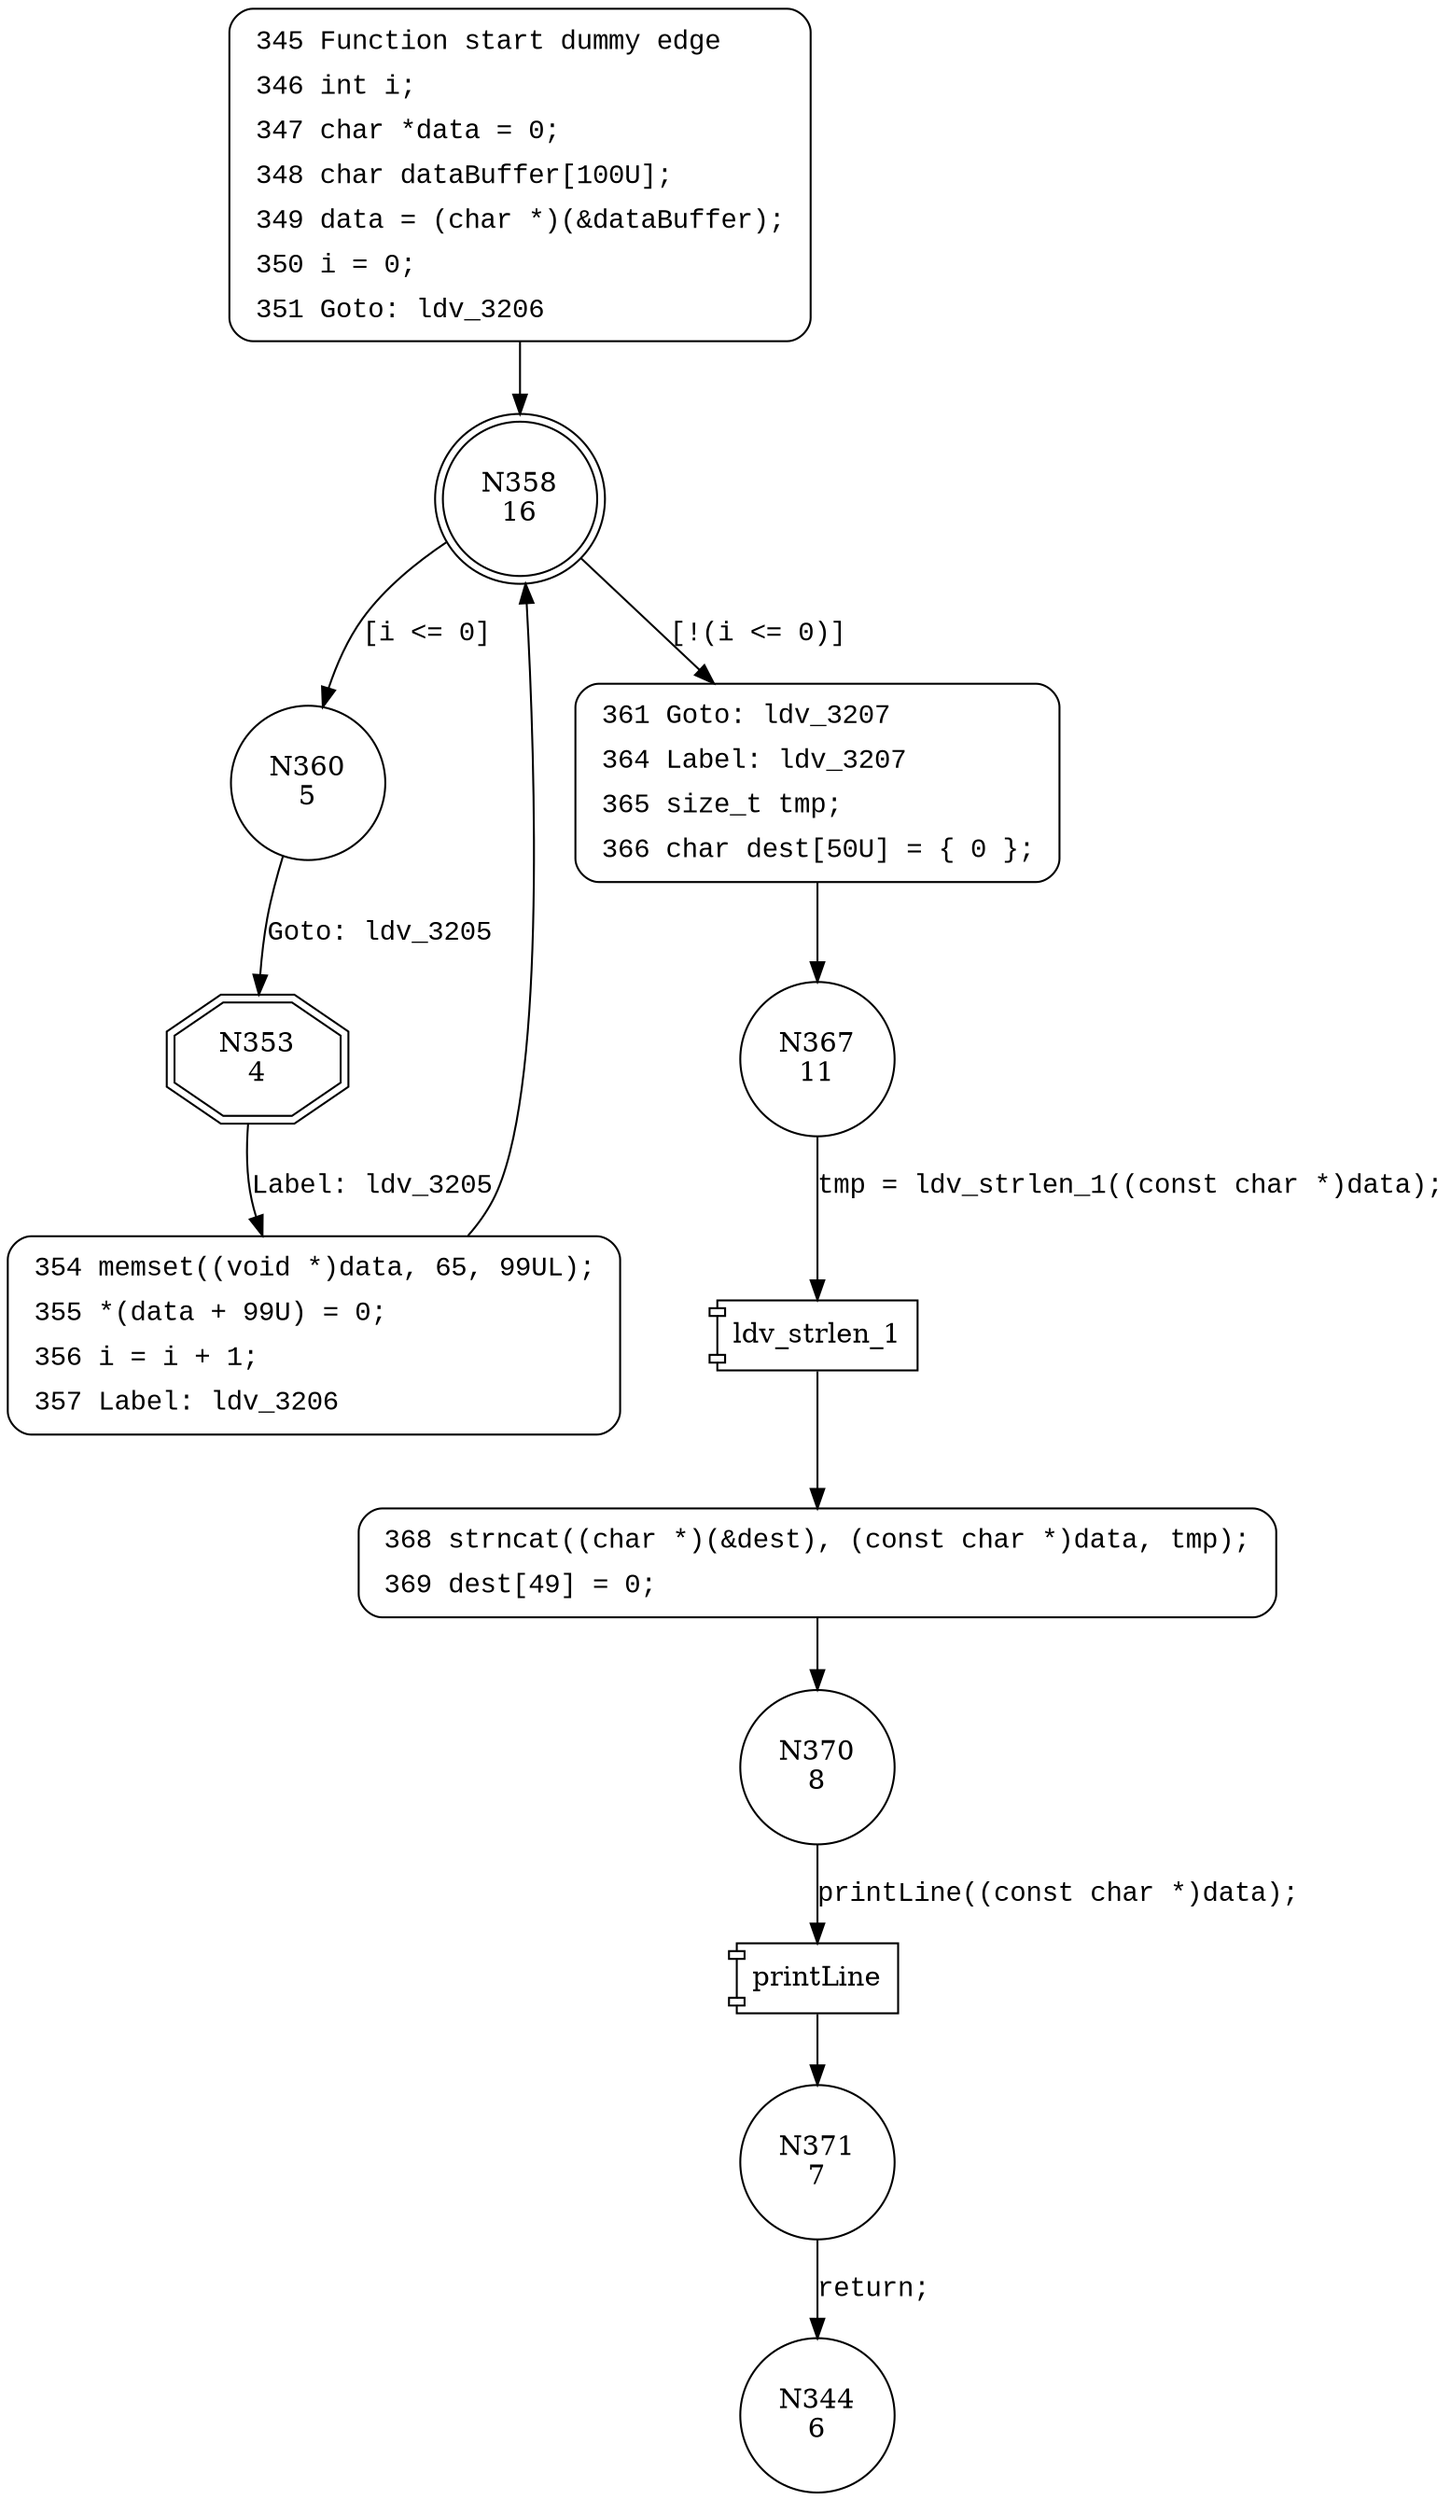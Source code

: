 digraph CWE121_Stack_Based_Buffer_Overflow__CWE806_char_declare_ncat_17_bad {
358 [shape="doublecircle" label="N358\n16"]
360 [shape="circle" label="N360\n5"]
361 [shape="circle" label="N361\n15"]
367 [shape="circle" label="N367\n11"]
368 [shape="circle" label="N368\n10"]
370 [shape="circle" label="N370\n8"]
371 [shape="circle" label="N371\n7"]
353 [shape="doubleoctagon" label="N353\n4"]
354 [shape="circle" label="N354\n3"]
344 [shape="circle" label="N344\n6"]
345 [style="filled,bold" penwidth="1" fillcolor="white" fontname="Courier New" shape="Mrecord" label=<<table border="0" cellborder="0" cellpadding="3" bgcolor="white"><tr><td align="right">345</td><td align="left">Function start dummy edge</td></tr><tr><td align="right">346</td><td align="left">int i;</td></tr><tr><td align="right">347</td><td align="left">char *data = 0;</td></tr><tr><td align="right">348</td><td align="left">char dataBuffer[100U];</td></tr><tr><td align="right">349</td><td align="left">data = (char *)(&amp;dataBuffer);</td></tr><tr><td align="right">350</td><td align="left">i = 0;</td></tr><tr><td align="right">351</td><td align="left">Goto: ldv_3206</td></tr></table>>]
345 -> 358[label=""]
361 [style="filled,bold" penwidth="1" fillcolor="white" fontname="Courier New" shape="Mrecord" label=<<table border="0" cellborder="0" cellpadding="3" bgcolor="white"><tr><td align="right">361</td><td align="left">Goto: ldv_3207</td></tr><tr><td align="right">364</td><td align="left">Label: ldv_3207</td></tr><tr><td align="right">365</td><td align="left">size_t tmp;</td></tr><tr><td align="right">366</td><td align="left">char dest[50U] = &#123; 0 &#125;;</td></tr></table>>]
361 -> 367[label=""]
368 [style="filled,bold" penwidth="1" fillcolor="white" fontname="Courier New" shape="Mrecord" label=<<table border="0" cellborder="0" cellpadding="3" bgcolor="white"><tr><td align="right">368</td><td align="left">strncat((char *)(&amp;dest), (const char *)data, tmp);</td></tr><tr><td align="right">369</td><td align="left">dest[49] = 0;</td></tr></table>>]
368 -> 370[label=""]
354 [style="filled,bold" penwidth="1" fillcolor="white" fontname="Courier New" shape="Mrecord" label=<<table border="0" cellborder="0" cellpadding="3" bgcolor="white"><tr><td align="right">354</td><td align="left">memset((void *)data, 65, 99UL);</td></tr><tr><td align="right">355</td><td align="left">*(data + 99U) = 0;</td></tr><tr><td align="right">356</td><td align="left">i = i + 1;</td></tr><tr><td align="right">357</td><td align="left">Label: ldv_3206</td></tr></table>>]
354 -> 358[label=""]
358 -> 360 [label="[i <= 0]" fontname="Courier New"]
358 -> 361 [label="[!(i <= 0)]" fontname="Courier New"]
100031 [shape="component" label="ldv_strlen_1"]
367 -> 100031 [label="tmp = ldv_strlen_1((const char *)data);" fontname="Courier New"]
100031 -> 368 [label="" fontname="Courier New"]
100032 [shape="component" label="printLine"]
370 -> 100032 [label="printLine((const char *)data);" fontname="Courier New"]
100032 -> 371 [label="" fontname="Courier New"]
360 -> 353 [label="Goto: ldv_3205" fontname="Courier New"]
353 -> 354 [label="Label: ldv_3205" fontname="Courier New"]
371 -> 344 [label="return;" fontname="Courier New"]
}